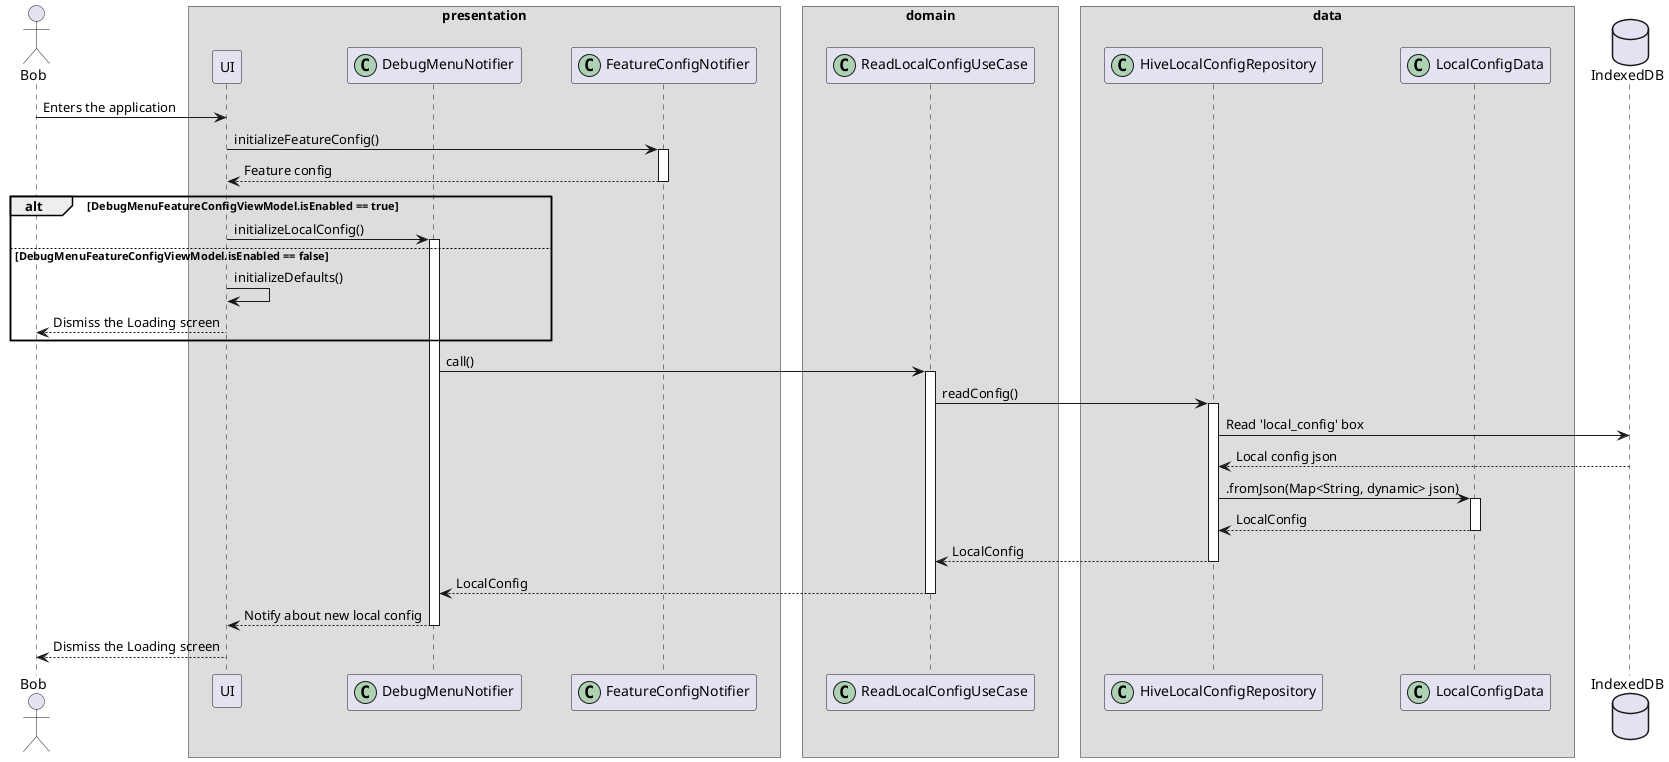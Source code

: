 @startuml debug_menu_read_config_sequence_diagram

skinparam ParticipantPadding 20
skinparam BoxPadding 10

actor Bob

box "presentation"
    participant UI
    participant DebugMenuNotifier << (C,#ADD1B2) >>
    participant FeatureConfigNotifier << (C,#ADD1B2) >>
end box

box "domain"
    participant ReadLocalConfigUseCase << (C,#ADD1B2) >>
end box

box "data"
    participant HiveLocalConfigRepository << (C,#ADD1B2) >>
    participant LocalConfigData << (C,#ADD1B2) >>
end box

database "IndexedDB" as DB

Bob -> UI : Enters the application
UI -> FeatureConfigNotifier : initializeFeatureConfig()
activate FeatureConfigNotifier

FeatureConfigNotifier --> UI : Feature config
deactivate FeatureConfigNotifier

alt DebugMenuFeatureConfigViewModel.isEnabled == true
    UI -> DebugMenuNotifier : initializeLocalConfig()
    activate DebugMenuNotifier
else DebugMenuFeatureConfigViewModel.isEnabled == false
    UI -> UI : initializeDefaults()
    UI --> Bob : Dismiss the Loading screen
end

DebugMenuNotifier -> ReadLocalConfigUseCase : call()
activate ReadLocalConfigUseCase

ReadLocalConfigUseCase -> HiveLocalConfigRepository : readConfig()
activate HiveLocalConfigRepository

HiveLocalConfigRepository -> DB : Read 'local_config' box

DB --> HiveLocalConfigRepository : Local config json

HiveLocalConfigRepository -> LocalConfigData : .fromJson(Map<String, dynamic> json)
activate LocalConfigData

LocalConfigData --> HiveLocalConfigRepository : LocalConfig
deactivate LocalConfigData

HiveLocalConfigRepository --> ReadLocalConfigUseCase : LocalConfig
deactivate HiveLocalConfigRepository

ReadLocalConfigUseCase --> DebugMenuNotifier : LocalConfig
deactivate ReadLocalConfigUseCase

DebugMenuNotifier --> UI : Notify about new local config
deactivate DebugMenuNotifier

UI --> Bob : Dismiss the Loading screen

@enduml
